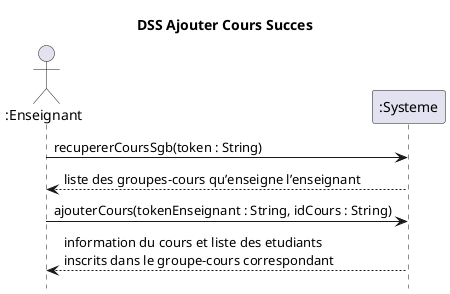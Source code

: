 @startuml DSS_Ajouter_Cours_Succes
title DSS Ajouter Cours Succes
hide footbox
actor ":Enseignant" as prof
participant ":Systeme" as sys

prof -> sys : recupererCoursSgb(token : String)
sys --> prof : liste des groupes-cours qu’enseigne l’enseignant
prof -> sys : ajouterCours(tokenEnseignant : String, idCours : String)
sys --> prof : information du cours et liste des etudiants\ninscrits dans le groupe-cours correspondant
@enduml
